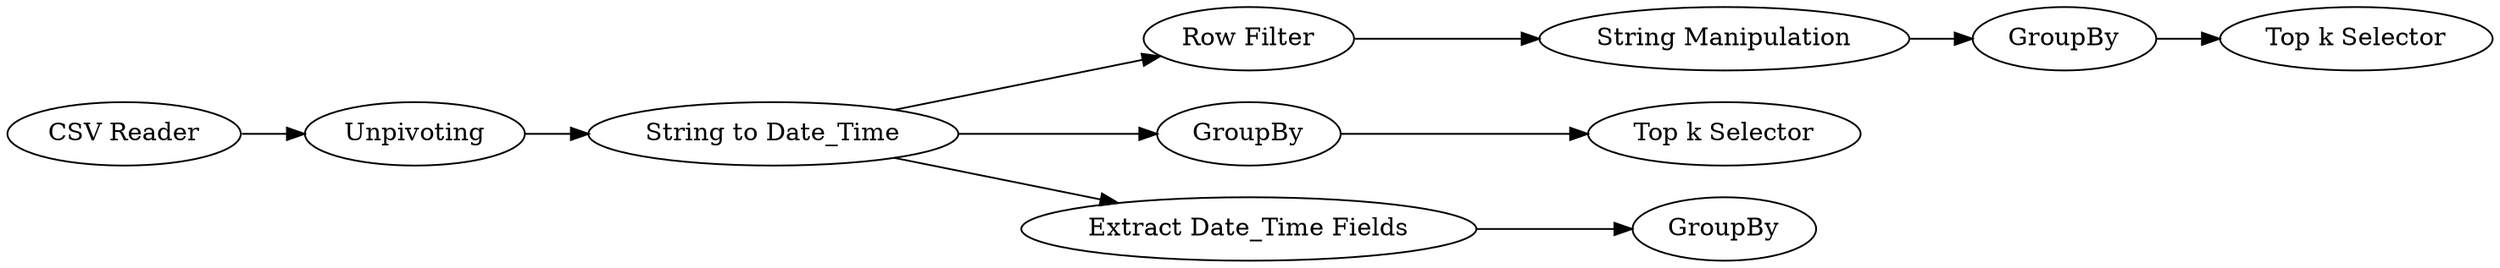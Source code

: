 digraph {
	"4434720854763455203_3" [label=Unpivoting]
	"4434720854763455203_6" [label=GroupBy]
	"4434720854763455203_13" [label="Row Filter"]
	"4434720854763455203_12" [label="String Manipulation"]
	"4434720854763455203_10" [label=GroupBy]
	"4434720854763455203_8" [label=GroupBy]
	"4434720854763455203_1" [label="CSV Reader"]
	"4434720854763455203_9" [label="Top k Selector"]
	"4434720854763455203_14" [label="Top k Selector"]
	"4434720854763455203_4" [label="String to Date_Time"]
	"4434720854763455203_5" [label="Extract Date_Time Fields"]
	"4434720854763455203_4" -> "4434720854763455203_5"
	"4434720854763455203_4" -> "4434720854763455203_13"
	"4434720854763455203_13" -> "4434720854763455203_12"
	"4434720854763455203_1" -> "4434720854763455203_3"
	"4434720854763455203_8" -> "4434720854763455203_9"
	"4434720854763455203_4" -> "4434720854763455203_8"
	"4434720854763455203_5" -> "4434720854763455203_6"
	"4434720854763455203_12" -> "4434720854763455203_10"
	"4434720854763455203_10" -> "4434720854763455203_14"
	"4434720854763455203_3" -> "4434720854763455203_4"
	rankdir=LR
}
